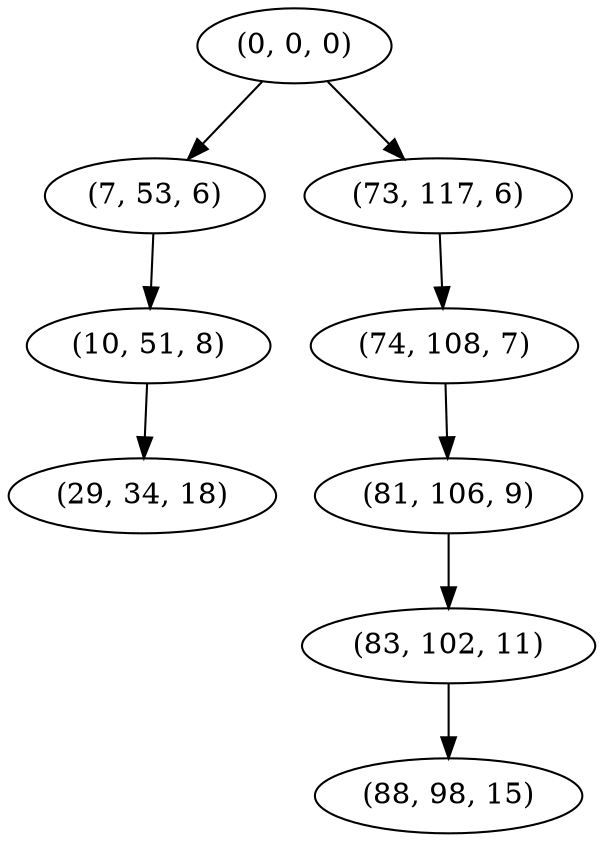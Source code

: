 digraph tree {
    "(0, 0, 0)";
    "(7, 53, 6)";
    "(10, 51, 8)";
    "(29, 34, 18)";
    "(73, 117, 6)";
    "(74, 108, 7)";
    "(81, 106, 9)";
    "(83, 102, 11)";
    "(88, 98, 15)";
    "(0, 0, 0)" -> "(7, 53, 6)";
    "(0, 0, 0)" -> "(73, 117, 6)";
    "(7, 53, 6)" -> "(10, 51, 8)";
    "(10, 51, 8)" -> "(29, 34, 18)";
    "(73, 117, 6)" -> "(74, 108, 7)";
    "(74, 108, 7)" -> "(81, 106, 9)";
    "(81, 106, 9)" -> "(83, 102, 11)";
    "(83, 102, 11)" -> "(88, 98, 15)";
}
